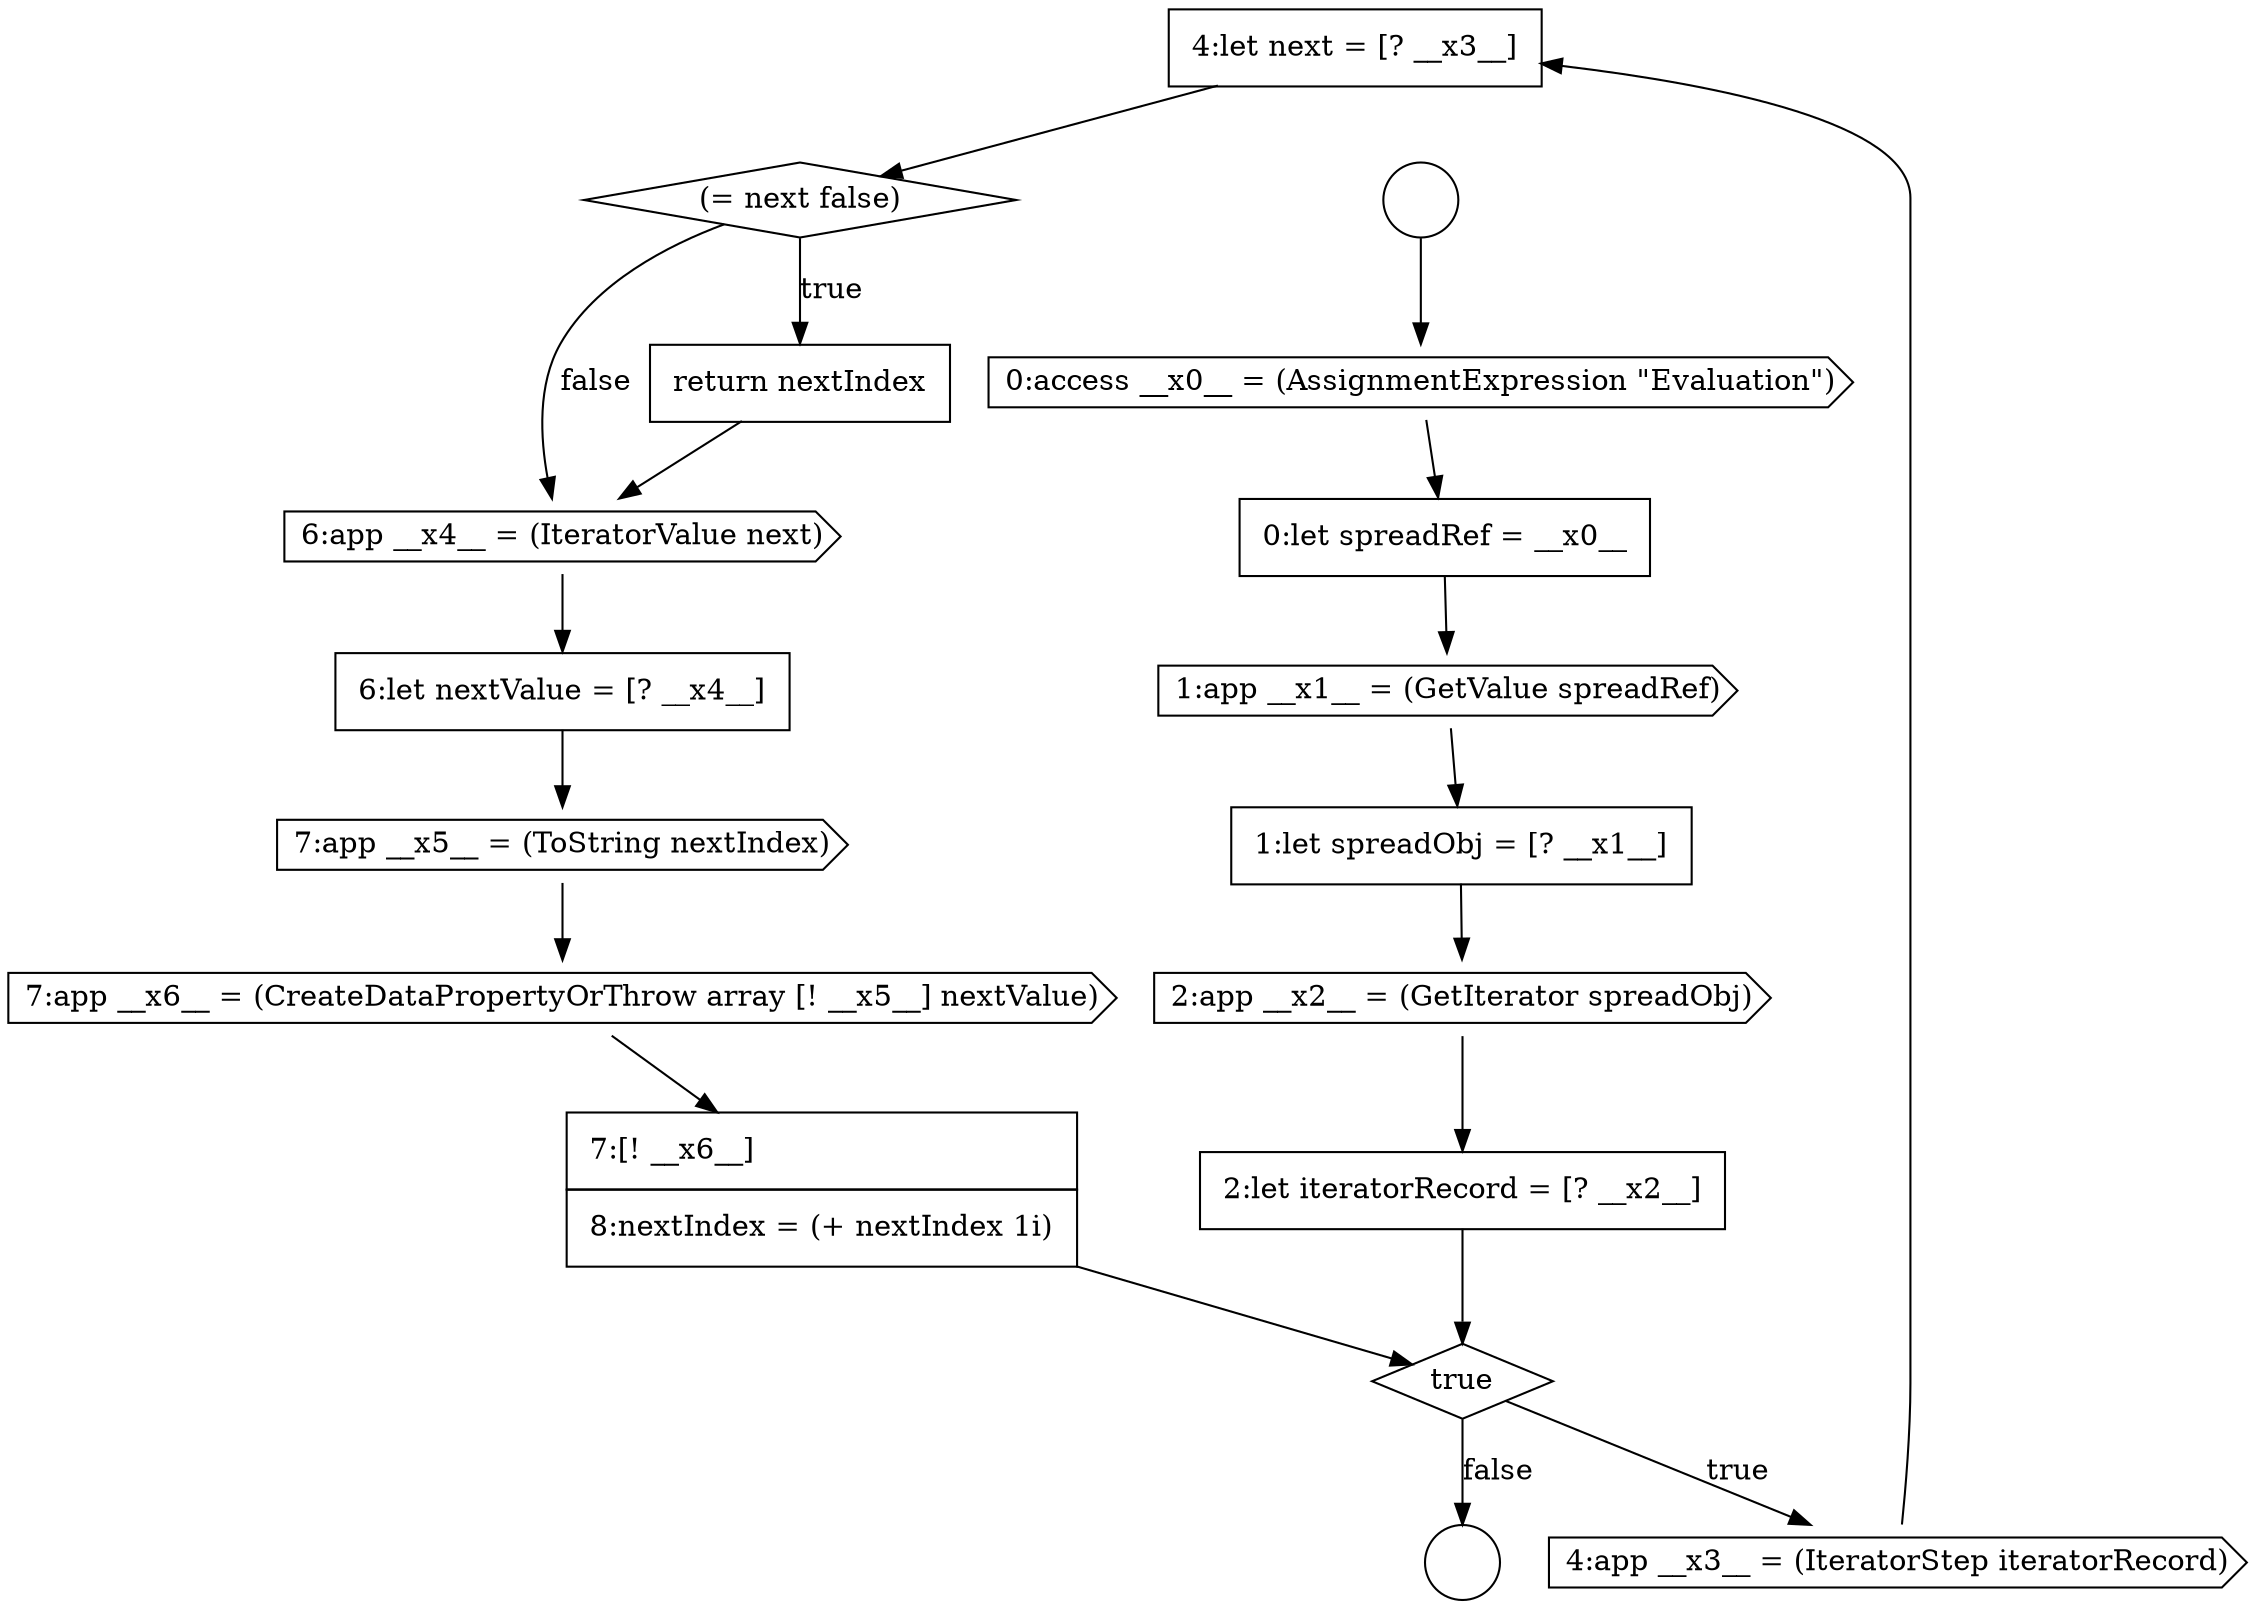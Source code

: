 digraph {
  node3944 [shape=none, margin=0, label=<<font color="black">
    <table border="0" cellborder="1" cellspacing="0" cellpadding="10">
      <tr><td align="left">4:let next = [? __x3__]</td></tr>
    </table>
  </font>> color="black" fillcolor="white" style=filled]
  node3942 [shape=diamond, label=<<font color="black">true</font>> color="black" fillcolor="white" style=filled]
  node3947 [shape=cds, label=<<font color="black">6:app __x4__ = (IteratorValue next)</font>> color="black" fillcolor="white" style=filled]
  node3938 [shape=cds, label=<<font color="black">1:app __x1__ = (GetValue spreadRef)</font>> color="black" fillcolor="white" style=filled]
  node3951 [shape=none, margin=0, label=<<font color="black">
    <table border="0" cellborder="1" cellspacing="0" cellpadding="10">
      <tr><td align="left">7:[! __x6__]</td></tr>
      <tr><td align="left">8:nextIndex = (+ nextIndex 1i)</td></tr>
    </table>
  </font>> color="black" fillcolor="white" style=filled]
  node3934 [shape=circle label=" " color="black" fillcolor="white" style=filled]
  node3948 [shape=none, margin=0, label=<<font color="black">
    <table border="0" cellborder="1" cellspacing="0" cellpadding="10">
      <tr><td align="left">6:let nextValue = [? __x4__]</td></tr>
    </table>
  </font>> color="black" fillcolor="white" style=filled]
  node3941 [shape=none, margin=0, label=<<font color="black">
    <table border="0" cellborder="1" cellspacing="0" cellpadding="10">
      <tr><td align="left">2:let iteratorRecord = [? __x2__]</td></tr>
    </table>
  </font>> color="black" fillcolor="white" style=filled]
  node3935 [shape=circle label=" " color="black" fillcolor="white" style=filled]
  node3937 [shape=none, margin=0, label=<<font color="black">
    <table border="0" cellborder="1" cellspacing="0" cellpadding="10">
      <tr><td align="left">0:let spreadRef = __x0__</td></tr>
    </table>
  </font>> color="black" fillcolor="white" style=filled]
  node3945 [shape=diamond, label=<<font color="black">(= next false)</font>> color="black" fillcolor="white" style=filled]
  node3936 [shape=cds, label=<<font color="black">0:access __x0__ = (AssignmentExpression &quot;Evaluation&quot;)</font>> color="black" fillcolor="white" style=filled]
  node3949 [shape=cds, label=<<font color="black">7:app __x5__ = (ToString nextIndex)</font>> color="black" fillcolor="white" style=filled]
  node3940 [shape=cds, label=<<font color="black">2:app __x2__ = (GetIterator spreadObj)</font>> color="black" fillcolor="white" style=filled]
  node3943 [shape=cds, label=<<font color="black">4:app __x3__ = (IteratorStep iteratorRecord)</font>> color="black" fillcolor="white" style=filled]
  node3946 [shape=none, margin=0, label=<<font color="black">
    <table border="0" cellborder="1" cellspacing="0" cellpadding="10">
      <tr><td align="left">return nextIndex</td></tr>
    </table>
  </font>> color="black" fillcolor="white" style=filled]
  node3939 [shape=none, margin=0, label=<<font color="black">
    <table border="0" cellborder="1" cellspacing="0" cellpadding="10">
      <tr><td align="left">1:let spreadObj = [? __x1__]</td></tr>
    </table>
  </font>> color="black" fillcolor="white" style=filled]
  node3950 [shape=cds, label=<<font color="black">7:app __x6__ = (CreateDataPropertyOrThrow array [! __x5__] nextValue)</font>> color="black" fillcolor="white" style=filled]
  node3951 -> node3942 [ color="black"]
  node3940 -> node3941 [ color="black"]
  node3941 -> node3942 [ color="black"]
  node3937 -> node3938 [ color="black"]
  node3936 -> node3937 [ color="black"]
  node3945 -> node3946 [label=<<font color="black">true</font>> color="black"]
  node3945 -> node3947 [label=<<font color="black">false</font>> color="black"]
  node3947 -> node3948 [ color="black"]
  node3939 -> node3940 [ color="black"]
  node3950 -> node3951 [ color="black"]
  node3934 -> node3936 [ color="black"]
  node3944 -> node3945 [ color="black"]
  node3949 -> node3950 [ color="black"]
  node3943 -> node3944 [ color="black"]
  node3946 -> node3947 [ color="black"]
  node3938 -> node3939 [ color="black"]
  node3948 -> node3949 [ color="black"]
  node3942 -> node3943 [label=<<font color="black">true</font>> color="black"]
  node3942 -> node3935 [label=<<font color="black">false</font>> color="black"]
}
